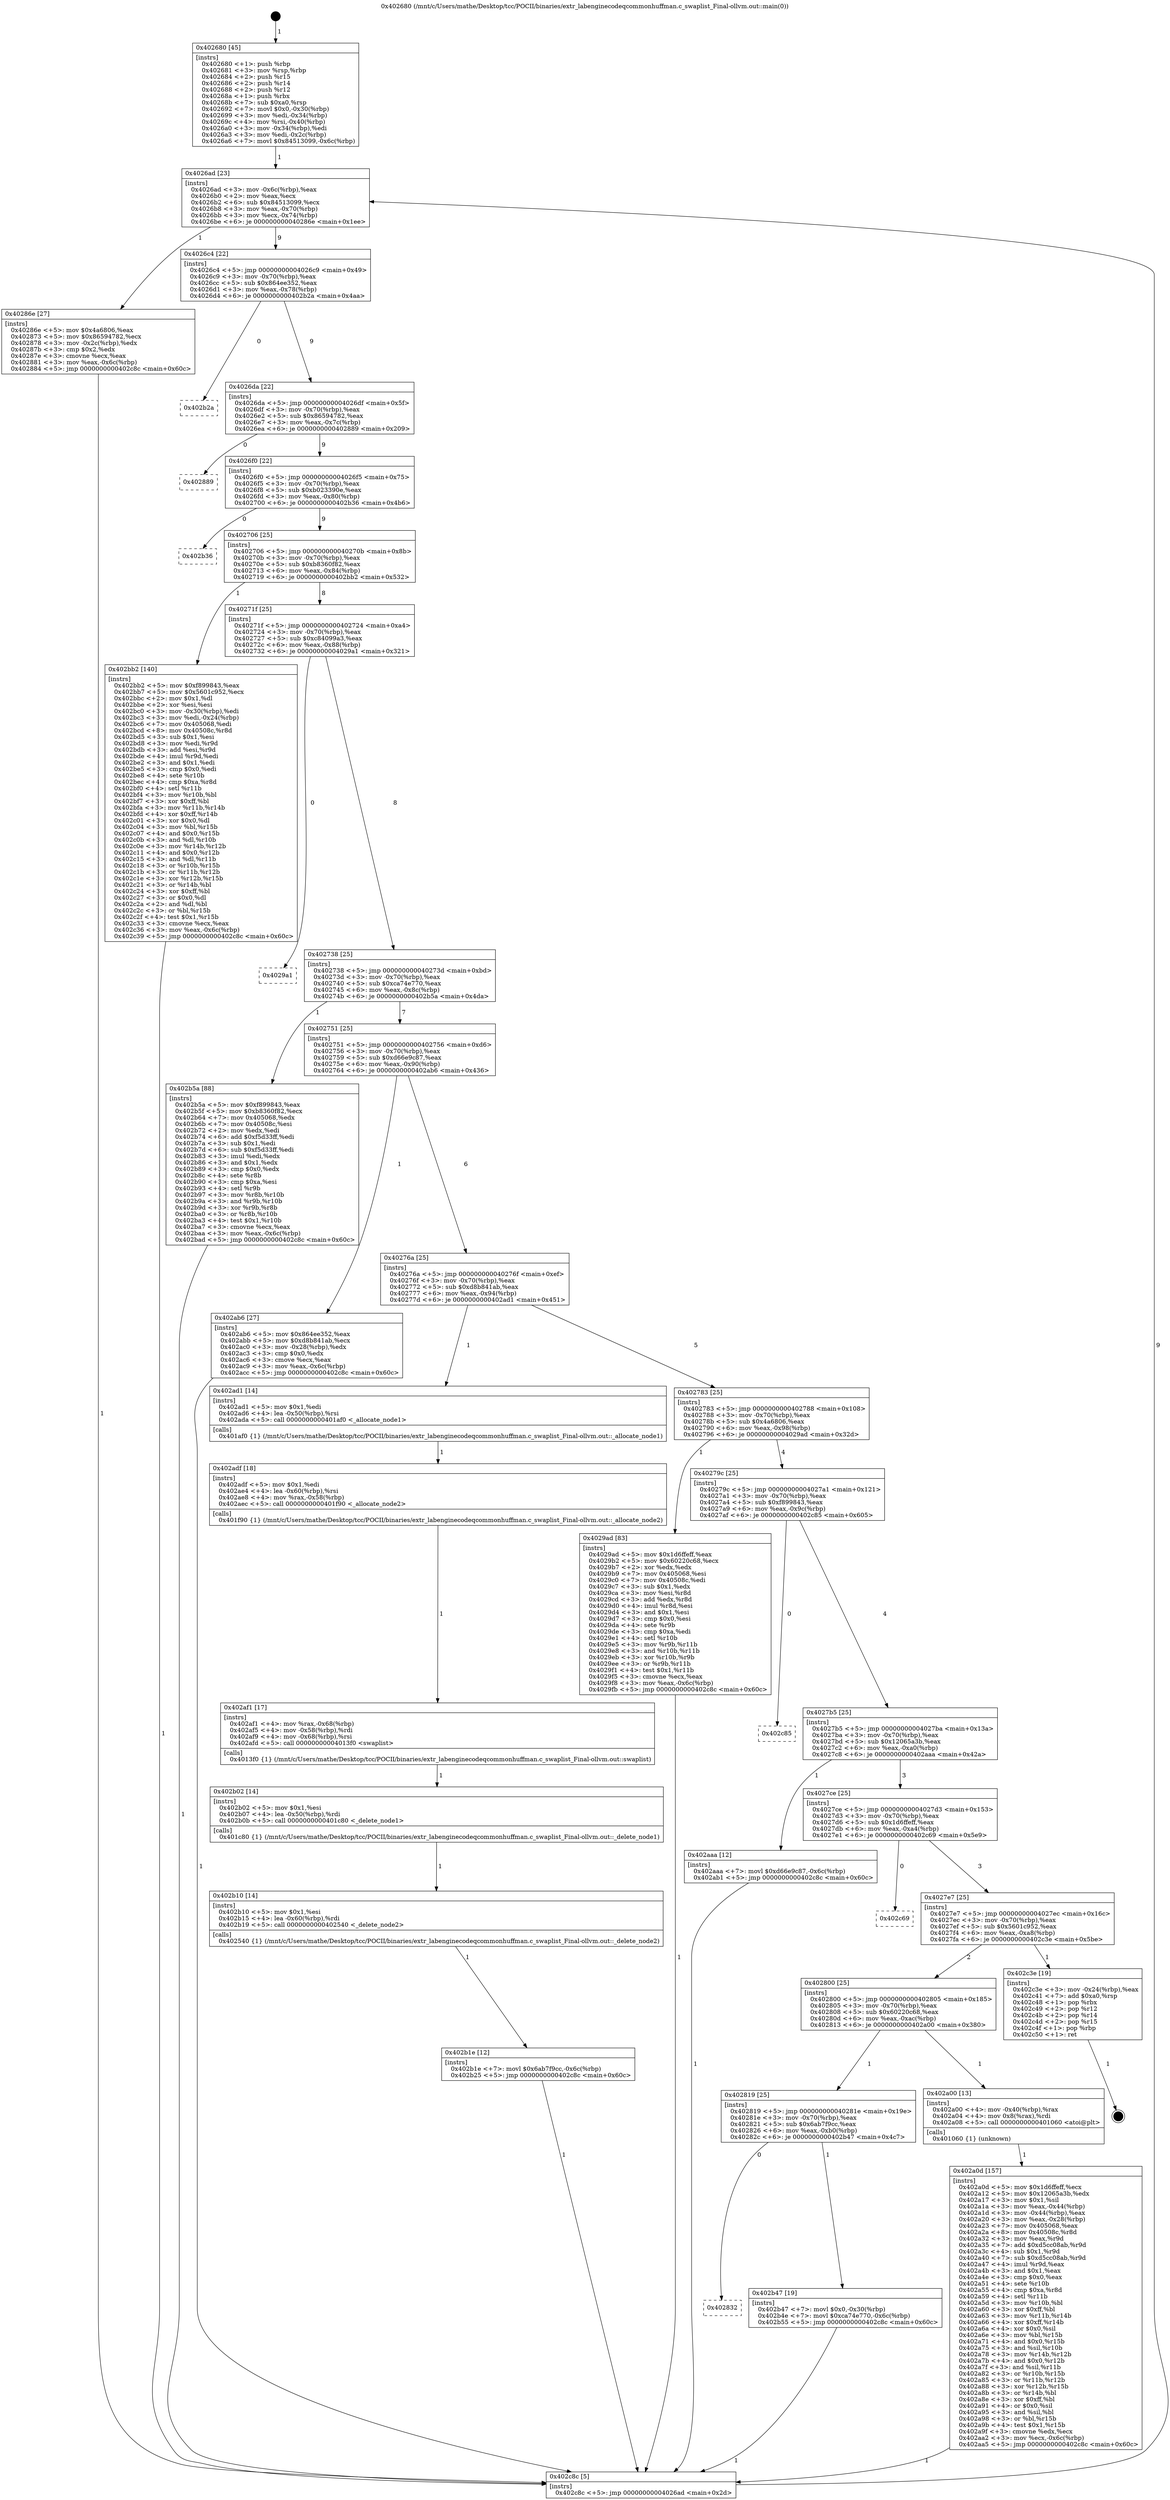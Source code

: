 digraph "0x402680" {
  label = "0x402680 (/mnt/c/Users/mathe/Desktop/tcc/POCII/binaries/extr_labenginecodeqcommonhuffman.c_swaplist_Final-ollvm.out::main(0))"
  labelloc = "t"
  node[shape=record]

  Entry [label="",width=0.3,height=0.3,shape=circle,fillcolor=black,style=filled]
  "0x4026ad" [label="{
     0x4026ad [23]\l
     | [instrs]\l
     &nbsp;&nbsp;0x4026ad \<+3\>: mov -0x6c(%rbp),%eax\l
     &nbsp;&nbsp;0x4026b0 \<+2\>: mov %eax,%ecx\l
     &nbsp;&nbsp;0x4026b2 \<+6\>: sub $0x84513099,%ecx\l
     &nbsp;&nbsp;0x4026b8 \<+3\>: mov %eax,-0x70(%rbp)\l
     &nbsp;&nbsp;0x4026bb \<+3\>: mov %ecx,-0x74(%rbp)\l
     &nbsp;&nbsp;0x4026be \<+6\>: je 000000000040286e \<main+0x1ee\>\l
  }"]
  "0x40286e" [label="{
     0x40286e [27]\l
     | [instrs]\l
     &nbsp;&nbsp;0x40286e \<+5\>: mov $0x4a6806,%eax\l
     &nbsp;&nbsp;0x402873 \<+5\>: mov $0x86594782,%ecx\l
     &nbsp;&nbsp;0x402878 \<+3\>: mov -0x2c(%rbp),%edx\l
     &nbsp;&nbsp;0x40287b \<+3\>: cmp $0x2,%edx\l
     &nbsp;&nbsp;0x40287e \<+3\>: cmovne %ecx,%eax\l
     &nbsp;&nbsp;0x402881 \<+3\>: mov %eax,-0x6c(%rbp)\l
     &nbsp;&nbsp;0x402884 \<+5\>: jmp 0000000000402c8c \<main+0x60c\>\l
  }"]
  "0x4026c4" [label="{
     0x4026c4 [22]\l
     | [instrs]\l
     &nbsp;&nbsp;0x4026c4 \<+5\>: jmp 00000000004026c9 \<main+0x49\>\l
     &nbsp;&nbsp;0x4026c9 \<+3\>: mov -0x70(%rbp),%eax\l
     &nbsp;&nbsp;0x4026cc \<+5\>: sub $0x864ee352,%eax\l
     &nbsp;&nbsp;0x4026d1 \<+3\>: mov %eax,-0x78(%rbp)\l
     &nbsp;&nbsp;0x4026d4 \<+6\>: je 0000000000402b2a \<main+0x4aa\>\l
  }"]
  "0x402c8c" [label="{
     0x402c8c [5]\l
     | [instrs]\l
     &nbsp;&nbsp;0x402c8c \<+5\>: jmp 00000000004026ad \<main+0x2d\>\l
  }"]
  "0x402680" [label="{
     0x402680 [45]\l
     | [instrs]\l
     &nbsp;&nbsp;0x402680 \<+1\>: push %rbp\l
     &nbsp;&nbsp;0x402681 \<+3\>: mov %rsp,%rbp\l
     &nbsp;&nbsp;0x402684 \<+2\>: push %r15\l
     &nbsp;&nbsp;0x402686 \<+2\>: push %r14\l
     &nbsp;&nbsp;0x402688 \<+2\>: push %r12\l
     &nbsp;&nbsp;0x40268a \<+1\>: push %rbx\l
     &nbsp;&nbsp;0x40268b \<+7\>: sub $0xa0,%rsp\l
     &nbsp;&nbsp;0x402692 \<+7\>: movl $0x0,-0x30(%rbp)\l
     &nbsp;&nbsp;0x402699 \<+3\>: mov %edi,-0x34(%rbp)\l
     &nbsp;&nbsp;0x40269c \<+4\>: mov %rsi,-0x40(%rbp)\l
     &nbsp;&nbsp;0x4026a0 \<+3\>: mov -0x34(%rbp),%edi\l
     &nbsp;&nbsp;0x4026a3 \<+3\>: mov %edi,-0x2c(%rbp)\l
     &nbsp;&nbsp;0x4026a6 \<+7\>: movl $0x84513099,-0x6c(%rbp)\l
  }"]
  Exit [label="",width=0.3,height=0.3,shape=circle,fillcolor=black,style=filled,peripheries=2]
  "0x402b2a" [label="{
     0x402b2a\l
  }", style=dashed]
  "0x4026da" [label="{
     0x4026da [22]\l
     | [instrs]\l
     &nbsp;&nbsp;0x4026da \<+5\>: jmp 00000000004026df \<main+0x5f\>\l
     &nbsp;&nbsp;0x4026df \<+3\>: mov -0x70(%rbp),%eax\l
     &nbsp;&nbsp;0x4026e2 \<+5\>: sub $0x86594782,%eax\l
     &nbsp;&nbsp;0x4026e7 \<+3\>: mov %eax,-0x7c(%rbp)\l
     &nbsp;&nbsp;0x4026ea \<+6\>: je 0000000000402889 \<main+0x209\>\l
  }"]
  "0x402832" [label="{
     0x402832\l
  }", style=dashed]
  "0x402889" [label="{
     0x402889\l
  }", style=dashed]
  "0x4026f0" [label="{
     0x4026f0 [22]\l
     | [instrs]\l
     &nbsp;&nbsp;0x4026f0 \<+5\>: jmp 00000000004026f5 \<main+0x75\>\l
     &nbsp;&nbsp;0x4026f5 \<+3\>: mov -0x70(%rbp),%eax\l
     &nbsp;&nbsp;0x4026f8 \<+5\>: sub $0xb023390e,%eax\l
     &nbsp;&nbsp;0x4026fd \<+3\>: mov %eax,-0x80(%rbp)\l
     &nbsp;&nbsp;0x402700 \<+6\>: je 0000000000402b36 \<main+0x4b6\>\l
  }"]
  "0x402b47" [label="{
     0x402b47 [19]\l
     | [instrs]\l
     &nbsp;&nbsp;0x402b47 \<+7\>: movl $0x0,-0x30(%rbp)\l
     &nbsp;&nbsp;0x402b4e \<+7\>: movl $0xca74e770,-0x6c(%rbp)\l
     &nbsp;&nbsp;0x402b55 \<+5\>: jmp 0000000000402c8c \<main+0x60c\>\l
  }"]
  "0x402b36" [label="{
     0x402b36\l
  }", style=dashed]
  "0x402706" [label="{
     0x402706 [25]\l
     | [instrs]\l
     &nbsp;&nbsp;0x402706 \<+5\>: jmp 000000000040270b \<main+0x8b\>\l
     &nbsp;&nbsp;0x40270b \<+3\>: mov -0x70(%rbp),%eax\l
     &nbsp;&nbsp;0x40270e \<+5\>: sub $0xb8360f82,%eax\l
     &nbsp;&nbsp;0x402713 \<+6\>: mov %eax,-0x84(%rbp)\l
     &nbsp;&nbsp;0x402719 \<+6\>: je 0000000000402bb2 \<main+0x532\>\l
  }"]
  "0x402b1e" [label="{
     0x402b1e [12]\l
     | [instrs]\l
     &nbsp;&nbsp;0x402b1e \<+7\>: movl $0x6ab7f9cc,-0x6c(%rbp)\l
     &nbsp;&nbsp;0x402b25 \<+5\>: jmp 0000000000402c8c \<main+0x60c\>\l
  }"]
  "0x402bb2" [label="{
     0x402bb2 [140]\l
     | [instrs]\l
     &nbsp;&nbsp;0x402bb2 \<+5\>: mov $0xf899843,%eax\l
     &nbsp;&nbsp;0x402bb7 \<+5\>: mov $0x5601c952,%ecx\l
     &nbsp;&nbsp;0x402bbc \<+2\>: mov $0x1,%dl\l
     &nbsp;&nbsp;0x402bbe \<+2\>: xor %esi,%esi\l
     &nbsp;&nbsp;0x402bc0 \<+3\>: mov -0x30(%rbp),%edi\l
     &nbsp;&nbsp;0x402bc3 \<+3\>: mov %edi,-0x24(%rbp)\l
     &nbsp;&nbsp;0x402bc6 \<+7\>: mov 0x405068,%edi\l
     &nbsp;&nbsp;0x402bcd \<+8\>: mov 0x40508c,%r8d\l
     &nbsp;&nbsp;0x402bd5 \<+3\>: sub $0x1,%esi\l
     &nbsp;&nbsp;0x402bd8 \<+3\>: mov %edi,%r9d\l
     &nbsp;&nbsp;0x402bdb \<+3\>: add %esi,%r9d\l
     &nbsp;&nbsp;0x402bde \<+4\>: imul %r9d,%edi\l
     &nbsp;&nbsp;0x402be2 \<+3\>: and $0x1,%edi\l
     &nbsp;&nbsp;0x402be5 \<+3\>: cmp $0x0,%edi\l
     &nbsp;&nbsp;0x402be8 \<+4\>: sete %r10b\l
     &nbsp;&nbsp;0x402bec \<+4\>: cmp $0xa,%r8d\l
     &nbsp;&nbsp;0x402bf0 \<+4\>: setl %r11b\l
     &nbsp;&nbsp;0x402bf4 \<+3\>: mov %r10b,%bl\l
     &nbsp;&nbsp;0x402bf7 \<+3\>: xor $0xff,%bl\l
     &nbsp;&nbsp;0x402bfa \<+3\>: mov %r11b,%r14b\l
     &nbsp;&nbsp;0x402bfd \<+4\>: xor $0xff,%r14b\l
     &nbsp;&nbsp;0x402c01 \<+3\>: xor $0x0,%dl\l
     &nbsp;&nbsp;0x402c04 \<+3\>: mov %bl,%r15b\l
     &nbsp;&nbsp;0x402c07 \<+4\>: and $0x0,%r15b\l
     &nbsp;&nbsp;0x402c0b \<+3\>: and %dl,%r10b\l
     &nbsp;&nbsp;0x402c0e \<+3\>: mov %r14b,%r12b\l
     &nbsp;&nbsp;0x402c11 \<+4\>: and $0x0,%r12b\l
     &nbsp;&nbsp;0x402c15 \<+3\>: and %dl,%r11b\l
     &nbsp;&nbsp;0x402c18 \<+3\>: or %r10b,%r15b\l
     &nbsp;&nbsp;0x402c1b \<+3\>: or %r11b,%r12b\l
     &nbsp;&nbsp;0x402c1e \<+3\>: xor %r12b,%r15b\l
     &nbsp;&nbsp;0x402c21 \<+3\>: or %r14b,%bl\l
     &nbsp;&nbsp;0x402c24 \<+3\>: xor $0xff,%bl\l
     &nbsp;&nbsp;0x402c27 \<+3\>: or $0x0,%dl\l
     &nbsp;&nbsp;0x402c2a \<+2\>: and %dl,%bl\l
     &nbsp;&nbsp;0x402c2c \<+3\>: or %bl,%r15b\l
     &nbsp;&nbsp;0x402c2f \<+4\>: test $0x1,%r15b\l
     &nbsp;&nbsp;0x402c33 \<+3\>: cmovne %ecx,%eax\l
     &nbsp;&nbsp;0x402c36 \<+3\>: mov %eax,-0x6c(%rbp)\l
     &nbsp;&nbsp;0x402c39 \<+5\>: jmp 0000000000402c8c \<main+0x60c\>\l
  }"]
  "0x40271f" [label="{
     0x40271f [25]\l
     | [instrs]\l
     &nbsp;&nbsp;0x40271f \<+5\>: jmp 0000000000402724 \<main+0xa4\>\l
     &nbsp;&nbsp;0x402724 \<+3\>: mov -0x70(%rbp),%eax\l
     &nbsp;&nbsp;0x402727 \<+5\>: sub $0xc84099a3,%eax\l
     &nbsp;&nbsp;0x40272c \<+6\>: mov %eax,-0x88(%rbp)\l
     &nbsp;&nbsp;0x402732 \<+6\>: je 00000000004029a1 \<main+0x321\>\l
  }"]
  "0x402b10" [label="{
     0x402b10 [14]\l
     | [instrs]\l
     &nbsp;&nbsp;0x402b10 \<+5\>: mov $0x1,%esi\l
     &nbsp;&nbsp;0x402b15 \<+4\>: lea -0x60(%rbp),%rdi\l
     &nbsp;&nbsp;0x402b19 \<+5\>: call 0000000000402540 \<_delete_node2\>\l
     | [calls]\l
     &nbsp;&nbsp;0x402540 \{1\} (/mnt/c/Users/mathe/Desktop/tcc/POCII/binaries/extr_labenginecodeqcommonhuffman.c_swaplist_Final-ollvm.out::_delete_node2)\l
  }"]
  "0x4029a1" [label="{
     0x4029a1\l
  }", style=dashed]
  "0x402738" [label="{
     0x402738 [25]\l
     | [instrs]\l
     &nbsp;&nbsp;0x402738 \<+5\>: jmp 000000000040273d \<main+0xbd\>\l
     &nbsp;&nbsp;0x40273d \<+3\>: mov -0x70(%rbp),%eax\l
     &nbsp;&nbsp;0x402740 \<+5\>: sub $0xca74e770,%eax\l
     &nbsp;&nbsp;0x402745 \<+6\>: mov %eax,-0x8c(%rbp)\l
     &nbsp;&nbsp;0x40274b \<+6\>: je 0000000000402b5a \<main+0x4da\>\l
  }"]
  "0x402b02" [label="{
     0x402b02 [14]\l
     | [instrs]\l
     &nbsp;&nbsp;0x402b02 \<+5\>: mov $0x1,%esi\l
     &nbsp;&nbsp;0x402b07 \<+4\>: lea -0x50(%rbp),%rdi\l
     &nbsp;&nbsp;0x402b0b \<+5\>: call 0000000000401c80 \<_delete_node1\>\l
     | [calls]\l
     &nbsp;&nbsp;0x401c80 \{1\} (/mnt/c/Users/mathe/Desktop/tcc/POCII/binaries/extr_labenginecodeqcommonhuffman.c_swaplist_Final-ollvm.out::_delete_node1)\l
  }"]
  "0x402b5a" [label="{
     0x402b5a [88]\l
     | [instrs]\l
     &nbsp;&nbsp;0x402b5a \<+5\>: mov $0xf899843,%eax\l
     &nbsp;&nbsp;0x402b5f \<+5\>: mov $0xb8360f82,%ecx\l
     &nbsp;&nbsp;0x402b64 \<+7\>: mov 0x405068,%edx\l
     &nbsp;&nbsp;0x402b6b \<+7\>: mov 0x40508c,%esi\l
     &nbsp;&nbsp;0x402b72 \<+2\>: mov %edx,%edi\l
     &nbsp;&nbsp;0x402b74 \<+6\>: add $0xf5d33ff,%edi\l
     &nbsp;&nbsp;0x402b7a \<+3\>: sub $0x1,%edi\l
     &nbsp;&nbsp;0x402b7d \<+6\>: sub $0xf5d33ff,%edi\l
     &nbsp;&nbsp;0x402b83 \<+3\>: imul %edi,%edx\l
     &nbsp;&nbsp;0x402b86 \<+3\>: and $0x1,%edx\l
     &nbsp;&nbsp;0x402b89 \<+3\>: cmp $0x0,%edx\l
     &nbsp;&nbsp;0x402b8c \<+4\>: sete %r8b\l
     &nbsp;&nbsp;0x402b90 \<+3\>: cmp $0xa,%esi\l
     &nbsp;&nbsp;0x402b93 \<+4\>: setl %r9b\l
     &nbsp;&nbsp;0x402b97 \<+3\>: mov %r8b,%r10b\l
     &nbsp;&nbsp;0x402b9a \<+3\>: and %r9b,%r10b\l
     &nbsp;&nbsp;0x402b9d \<+3\>: xor %r9b,%r8b\l
     &nbsp;&nbsp;0x402ba0 \<+3\>: or %r8b,%r10b\l
     &nbsp;&nbsp;0x402ba3 \<+4\>: test $0x1,%r10b\l
     &nbsp;&nbsp;0x402ba7 \<+3\>: cmovne %ecx,%eax\l
     &nbsp;&nbsp;0x402baa \<+3\>: mov %eax,-0x6c(%rbp)\l
     &nbsp;&nbsp;0x402bad \<+5\>: jmp 0000000000402c8c \<main+0x60c\>\l
  }"]
  "0x402751" [label="{
     0x402751 [25]\l
     | [instrs]\l
     &nbsp;&nbsp;0x402751 \<+5\>: jmp 0000000000402756 \<main+0xd6\>\l
     &nbsp;&nbsp;0x402756 \<+3\>: mov -0x70(%rbp),%eax\l
     &nbsp;&nbsp;0x402759 \<+5\>: sub $0xd66e9c87,%eax\l
     &nbsp;&nbsp;0x40275e \<+6\>: mov %eax,-0x90(%rbp)\l
     &nbsp;&nbsp;0x402764 \<+6\>: je 0000000000402ab6 \<main+0x436\>\l
  }"]
  "0x402af1" [label="{
     0x402af1 [17]\l
     | [instrs]\l
     &nbsp;&nbsp;0x402af1 \<+4\>: mov %rax,-0x68(%rbp)\l
     &nbsp;&nbsp;0x402af5 \<+4\>: mov -0x58(%rbp),%rdi\l
     &nbsp;&nbsp;0x402af9 \<+4\>: mov -0x68(%rbp),%rsi\l
     &nbsp;&nbsp;0x402afd \<+5\>: call 00000000004013f0 \<swaplist\>\l
     | [calls]\l
     &nbsp;&nbsp;0x4013f0 \{1\} (/mnt/c/Users/mathe/Desktop/tcc/POCII/binaries/extr_labenginecodeqcommonhuffman.c_swaplist_Final-ollvm.out::swaplist)\l
  }"]
  "0x402ab6" [label="{
     0x402ab6 [27]\l
     | [instrs]\l
     &nbsp;&nbsp;0x402ab6 \<+5\>: mov $0x864ee352,%eax\l
     &nbsp;&nbsp;0x402abb \<+5\>: mov $0xd8b841ab,%ecx\l
     &nbsp;&nbsp;0x402ac0 \<+3\>: mov -0x28(%rbp),%edx\l
     &nbsp;&nbsp;0x402ac3 \<+3\>: cmp $0x0,%edx\l
     &nbsp;&nbsp;0x402ac6 \<+3\>: cmove %ecx,%eax\l
     &nbsp;&nbsp;0x402ac9 \<+3\>: mov %eax,-0x6c(%rbp)\l
     &nbsp;&nbsp;0x402acc \<+5\>: jmp 0000000000402c8c \<main+0x60c\>\l
  }"]
  "0x40276a" [label="{
     0x40276a [25]\l
     | [instrs]\l
     &nbsp;&nbsp;0x40276a \<+5\>: jmp 000000000040276f \<main+0xef\>\l
     &nbsp;&nbsp;0x40276f \<+3\>: mov -0x70(%rbp),%eax\l
     &nbsp;&nbsp;0x402772 \<+5\>: sub $0xd8b841ab,%eax\l
     &nbsp;&nbsp;0x402777 \<+6\>: mov %eax,-0x94(%rbp)\l
     &nbsp;&nbsp;0x40277d \<+6\>: je 0000000000402ad1 \<main+0x451\>\l
  }"]
  "0x402adf" [label="{
     0x402adf [18]\l
     | [instrs]\l
     &nbsp;&nbsp;0x402adf \<+5\>: mov $0x1,%edi\l
     &nbsp;&nbsp;0x402ae4 \<+4\>: lea -0x60(%rbp),%rsi\l
     &nbsp;&nbsp;0x402ae8 \<+4\>: mov %rax,-0x58(%rbp)\l
     &nbsp;&nbsp;0x402aec \<+5\>: call 0000000000401f90 \<_allocate_node2\>\l
     | [calls]\l
     &nbsp;&nbsp;0x401f90 \{1\} (/mnt/c/Users/mathe/Desktop/tcc/POCII/binaries/extr_labenginecodeqcommonhuffman.c_swaplist_Final-ollvm.out::_allocate_node2)\l
  }"]
  "0x402ad1" [label="{
     0x402ad1 [14]\l
     | [instrs]\l
     &nbsp;&nbsp;0x402ad1 \<+5\>: mov $0x1,%edi\l
     &nbsp;&nbsp;0x402ad6 \<+4\>: lea -0x50(%rbp),%rsi\l
     &nbsp;&nbsp;0x402ada \<+5\>: call 0000000000401af0 \<_allocate_node1\>\l
     | [calls]\l
     &nbsp;&nbsp;0x401af0 \{1\} (/mnt/c/Users/mathe/Desktop/tcc/POCII/binaries/extr_labenginecodeqcommonhuffman.c_swaplist_Final-ollvm.out::_allocate_node1)\l
  }"]
  "0x402783" [label="{
     0x402783 [25]\l
     | [instrs]\l
     &nbsp;&nbsp;0x402783 \<+5\>: jmp 0000000000402788 \<main+0x108\>\l
     &nbsp;&nbsp;0x402788 \<+3\>: mov -0x70(%rbp),%eax\l
     &nbsp;&nbsp;0x40278b \<+5\>: sub $0x4a6806,%eax\l
     &nbsp;&nbsp;0x402790 \<+6\>: mov %eax,-0x98(%rbp)\l
     &nbsp;&nbsp;0x402796 \<+6\>: je 00000000004029ad \<main+0x32d\>\l
  }"]
  "0x402a0d" [label="{
     0x402a0d [157]\l
     | [instrs]\l
     &nbsp;&nbsp;0x402a0d \<+5\>: mov $0x1d6ffeff,%ecx\l
     &nbsp;&nbsp;0x402a12 \<+5\>: mov $0x12065a3b,%edx\l
     &nbsp;&nbsp;0x402a17 \<+3\>: mov $0x1,%sil\l
     &nbsp;&nbsp;0x402a1a \<+3\>: mov %eax,-0x44(%rbp)\l
     &nbsp;&nbsp;0x402a1d \<+3\>: mov -0x44(%rbp),%eax\l
     &nbsp;&nbsp;0x402a20 \<+3\>: mov %eax,-0x28(%rbp)\l
     &nbsp;&nbsp;0x402a23 \<+7\>: mov 0x405068,%eax\l
     &nbsp;&nbsp;0x402a2a \<+8\>: mov 0x40508c,%r8d\l
     &nbsp;&nbsp;0x402a32 \<+3\>: mov %eax,%r9d\l
     &nbsp;&nbsp;0x402a35 \<+7\>: add $0xd5cc08ab,%r9d\l
     &nbsp;&nbsp;0x402a3c \<+4\>: sub $0x1,%r9d\l
     &nbsp;&nbsp;0x402a40 \<+7\>: sub $0xd5cc08ab,%r9d\l
     &nbsp;&nbsp;0x402a47 \<+4\>: imul %r9d,%eax\l
     &nbsp;&nbsp;0x402a4b \<+3\>: and $0x1,%eax\l
     &nbsp;&nbsp;0x402a4e \<+3\>: cmp $0x0,%eax\l
     &nbsp;&nbsp;0x402a51 \<+4\>: sete %r10b\l
     &nbsp;&nbsp;0x402a55 \<+4\>: cmp $0xa,%r8d\l
     &nbsp;&nbsp;0x402a59 \<+4\>: setl %r11b\l
     &nbsp;&nbsp;0x402a5d \<+3\>: mov %r10b,%bl\l
     &nbsp;&nbsp;0x402a60 \<+3\>: xor $0xff,%bl\l
     &nbsp;&nbsp;0x402a63 \<+3\>: mov %r11b,%r14b\l
     &nbsp;&nbsp;0x402a66 \<+4\>: xor $0xff,%r14b\l
     &nbsp;&nbsp;0x402a6a \<+4\>: xor $0x0,%sil\l
     &nbsp;&nbsp;0x402a6e \<+3\>: mov %bl,%r15b\l
     &nbsp;&nbsp;0x402a71 \<+4\>: and $0x0,%r15b\l
     &nbsp;&nbsp;0x402a75 \<+3\>: and %sil,%r10b\l
     &nbsp;&nbsp;0x402a78 \<+3\>: mov %r14b,%r12b\l
     &nbsp;&nbsp;0x402a7b \<+4\>: and $0x0,%r12b\l
     &nbsp;&nbsp;0x402a7f \<+3\>: and %sil,%r11b\l
     &nbsp;&nbsp;0x402a82 \<+3\>: or %r10b,%r15b\l
     &nbsp;&nbsp;0x402a85 \<+3\>: or %r11b,%r12b\l
     &nbsp;&nbsp;0x402a88 \<+3\>: xor %r12b,%r15b\l
     &nbsp;&nbsp;0x402a8b \<+3\>: or %r14b,%bl\l
     &nbsp;&nbsp;0x402a8e \<+3\>: xor $0xff,%bl\l
     &nbsp;&nbsp;0x402a91 \<+4\>: or $0x0,%sil\l
     &nbsp;&nbsp;0x402a95 \<+3\>: and %sil,%bl\l
     &nbsp;&nbsp;0x402a98 \<+3\>: or %bl,%r15b\l
     &nbsp;&nbsp;0x402a9b \<+4\>: test $0x1,%r15b\l
     &nbsp;&nbsp;0x402a9f \<+3\>: cmovne %edx,%ecx\l
     &nbsp;&nbsp;0x402aa2 \<+3\>: mov %ecx,-0x6c(%rbp)\l
     &nbsp;&nbsp;0x402aa5 \<+5\>: jmp 0000000000402c8c \<main+0x60c\>\l
  }"]
  "0x4029ad" [label="{
     0x4029ad [83]\l
     | [instrs]\l
     &nbsp;&nbsp;0x4029ad \<+5\>: mov $0x1d6ffeff,%eax\l
     &nbsp;&nbsp;0x4029b2 \<+5\>: mov $0x60220c68,%ecx\l
     &nbsp;&nbsp;0x4029b7 \<+2\>: xor %edx,%edx\l
     &nbsp;&nbsp;0x4029b9 \<+7\>: mov 0x405068,%esi\l
     &nbsp;&nbsp;0x4029c0 \<+7\>: mov 0x40508c,%edi\l
     &nbsp;&nbsp;0x4029c7 \<+3\>: sub $0x1,%edx\l
     &nbsp;&nbsp;0x4029ca \<+3\>: mov %esi,%r8d\l
     &nbsp;&nbsp;0x4029cd \<+3\>: add %edx,%r8d\l
     &nbsp;&nbsp;0x4029d0 \<+4\>: imul %r8d,%esi\l
     &nbsp;&nbsp;0x4029d4 \<+3\>: and $0x1,%esi\l
     &nbsp;&nbsp;0x4029d7 \<+3\>: cmp $0x0,%esi\l
     &nbsp;&nbsp;0x4029da \<+4\>: sete %r9b\l
     &nbsp;&nbsp;0x4029de \<+3\>: cmp $0xa,%edi\l
     &nbsp;&nbsp;0x4029e1 \<+4\>: setl %r10b\l
     &nbsp;&nbsp;0x4029e5 \<+3\>: mov %r9b,%r11b\l
     &nbsp;&nbsp;0x4029e8 \<+3\>: and %r10b,%r11b\l
     &nbsp;&nbsp;0x4029eb \<+3\>: xor %r10b,%r9b\l
     &nbsp;&nbsp;0x4029ee \<+3\>: or %r9b,%r11b\l
     &nbsp;&nbsp;0x4029f1 \<+4\>: test $0x1,%r11b\l
     &nbsp;&nbsp;0x4029f5 \<+3\>: cmovne %ecx,%eax\l
     &nbsp;&nbsp;0x4029f8 \<+3\>: mov %eax,-0x6c(%rbp)\l
     &nbsp;&nbsp;0x4029fb \<+5\>: jmp 0000000000402c8c \<main+0x60c\>\l
  }"]
  "0x40279c" [label="{
     0x40279c [25]\l
     | [instrs]\l
     &nbsp;&nbsp;0x40279c \<+5\>: jmp 00000000004027a1 \<main+0x121\>\l
     &nbsp;&nbsp;0x4027a1 \<+3\>: mov -0x70(%rbp),%eax\l
     &nbsp;&nbsp;0x4027a4 \<+5\>: sub $0xf899843,%eax\l
     &nbsp;&nbsp;0x4027a9 \<+6\>: mov %eax,-0x9c(%rbp)\l
     &nbsp;&nbsp;0x4027af \<+6\>: je 0000000000402c85 \<main+0x605\>\l
  }"]
  "0x402819" [label="{
     0x402819 [25]\l
     | [instrs]\l
     &nbsp;&nbsp;0x402819 \<+5\>: jmp 000000000040281e \<main+0x19e\>\l
     &nbsp;&nbsp;0x40281e \<+3\>: mov -0x70(%rbp),%eax\l
     &nbsp;&nbsp;0x402821 \<+5\>: sub $0x6ab7f9cc,%eax\l
     &nbsp;&nbsp;0x402826 \<+6\>: mov %eax,-0xb0(%rbp)\l
     &nbsp;&nbsp;0x40282c \<+6\>: je 0000000000402b47 \<main+0x4c7\>\l
  }"]
  "0x402c85" [label="{
     0x402c85\l
  }", style=dashed]
  "0x4027b5" [label="{
     0x4027b5 [25]\l
     | [instrs]\l
     &nbsp;&nbsp;0x4027b5 \<+5\>: jmp 00000000004027ba \<main+0x13a\>\l
     &nbsp;&nbsp;0x4027ba \<+3\>: mov -0x70(%rbp),%eax\l
     &nbsp;&nbsp;0x4027bd \<+5\>: sub $0x12065a3b,%eax\l
     &nbsp;&nbsp;0x4027c2 \<+6\>: mov %eax,-0xa0(%rbp)\l
     &nbsp;&nbsp;0x4027c8 \<+6\>: je 0000000000402aaa \<main+0x42a\>\l
  }"]
  "0x402a00" [label="{
     0x402a00 [13]\l
     | [instrs]\l
     &nbsp;&nbsp;0x402a00 \<+4\>: mov -0x40(%rbp),%rax\l
     &nbsp;&nbsp;0x402a04 \<+4\>: mov 0x8(%rax),%rdi\l
     &nbsp;&nbsp;0x402a08 \<+5\>: call 0000000000401060 \<atoi@plt\>\l
     | [calls]\l
     &nbsp;&nbsp;0x401060 \{1\} (unknown)\l
  }"]
  "0x402aaa" [label="{
     0x402aaa [12]\l
     | [instrs]\l
     &nbsp;&nbsp;0x402aaa \<+7\>: movl $0xd66e9c87,-0x6c(%rbp)\l
     &nbsp;&nbsp;0x402ab1 \<+5\>: jmp 0000000000402c8c \<main+0x60c\>\l
  }"]
  "0x4027ce" [label="{
     0x4027ce [25]\l
     | [instrs]\l
     &nbsp;&nbsp;0x4027ce \<+5\>: jmp 00000000004027d3 \<main+0x153\>\l
     &nbsp;&nbsp;0x4027d3 \<+3\>: mov -0x70(%rbp),%eax\l
     &nbsp;&nbsp;0x4027d6 \<+5\>: sub $0x1d6ffeff,%eax\l
     &nbsp;&nbsp;0x4027db \<+6\>: mov %eax,-0xa4(%rbp)\l
     &nbsp;&nbsp;0x4027e1 \<+6\>: je 0000000000402c69 \<main+0x5e9\>\l
  }"]
  "0x402800" [label="{
     0x402800 [25]\l
     | [instrs]\l
     &nbsp;&nbsp;0x402800 \<+5\>: jmp 0000000000402805 \<main+0x185\>\l
     &nbsp;&nbsp;0x402805 \<+3\>: mov -0x70(%rbp),%eax\l
     &nbsp;&nbsp;0x402808 \<+5\>: sub $0x60220c68,%eax\l
     &nbsp;&nbsp;0x40280d \<+6\>: mov %eax,-0xac(%rbp)\l
     &nbsp;&nbsp;0x402813 \<+6\>: je 0000000000402a00 \<main+0x380\>\l
  }"]
  "0x402c69" [label="{
     0x402c69\l
  }", style=dashed]
  "0x4027e7" [label="{
     0x4027e7 [25]\l
     | [instrs]\l
     &nbsp;&nbsp;0x4027e7 \<+5\>: jmp 00000000004027ec \<main+0x16c\>\l
     &nbsp;&nbsp;0x4027ec \<+3\>: mov -0x70(%rbp),%eax\l
     &nbsp;&nbsp;0x4027ef \<+5\>: sub $0x5601c952,%eax\l
     &nbsp;&nbsp;0x4027f4 \<+6\>: mov %eax,-0xa8(%rbp)\l
     &nbsp;&nbsp;0x4027fa \<+6\>: je 0000000000402c3e \<main+0x5be\>\l
  }"]
  "0x402c3e" [label="{
     0x402c3e [19]\l
     | [instrs]\l
     &nbsp;&nbsp;0x402c3e \<+3\>: mov -0x24(%rbp),%eax\l
     &nbsp;&nbsp;0x402c41 \<+7\>: add $0xa0,%rsp\l
     &nbsp;&nbsp;0x402c48 \<+1\>: pop %rbx\l
     &nbsp;&nbsp;0x402c49 \<+2\>: pop %r12\l
     &nbsp;&nbsp;0x402c4b \<+2\>: pop %r14\l
     &nbsp;&nbsp;0x402c4d \<+2\>: pop %r15\l
     &nbsp;&nbsp;0x402c4f \<+1\>: pop %rbp\l
     &nbsp;&nbsp;0x402c50 \<+1\>: ret\l
  }"]
  Entry -> "0x402680" [label=" 1"]
  "0x4026ad" -> "0x40286e" [label=" 1"]
  "0x4026ad" -> "0x4026c4" [label=" 9"]
  "0x40286e" -> "0x402c8c" [label=" 1"]
  "0x402680" -> "0x4026ad" [label=" 1"]
  "0x402c8c" -> "0x4026ad" [label=" 9"]
  "0x402c3e" -> Exit [label=" 1"]
  "0x4026c4" -> "0x402b2a" [label=" 0"]
  "0x4026c4" -> "0x4026da" [label=" 9"]
  "0x402bb2" -> "0x402c8c" [label=" 1"]
  "0x4026da" -> "0x402889" [label=" 0"]
  "0x4026da" -> "0x4026f0" [label=" 9"]
  "0x402b5a" -> "0x402c8c" [label=" 1"]
  "0x4026f0" -> "0x402b36" [label=" 0"]
  "0x4026f0" -> "0x402706" [label=" 9"]
  "0x402b47" -> "0x402c8c" [label=" 1"]
  "0x402706" -> "0x402bb2" [label=" 1"]
  "0x402706" -> "0x40271f" [label=" 8"]
  "0x402819" -> "0x402b47" [label=" 1"]
  "0x40271f" -> "0x4029a1" [label=" 0"]
  "0x40271f" -> "0x402738" [label=" 8"]
  "0x402819" -> "0x402832" [label=" 0"]
  "0x402738" -> "0x402b5a" [label=" 1"]
  "0x402738" -> "0x402751" [label=" 7"]
  "0x402b1e" -> "0x402c8c" [label=" 1"]
  "0x402751" -> "0x402ab6" [label=" 1"]
  "0x402751" -> "0x40276a" [label=" 6"]
  "0x402b10" -> "0x402b1e" [label=" 1"]
  "0x40276a" -> "0x402ad1" [label=" 1"]
  "0x40276a" -> "0x402783" [label=" 5"]
  "0x402b02" -> "0x402b10" [label=" 1"]
  "0x402783" -> "0x4029ad" [label=" 1"]
  "0x402783" -> "0x40279c" [label=" 4"]
  "0x4029ad" -> "0x402c8c" [label=" 1"]
  "0x402af1" -> "0x402b02" [label=" 1"]
  "0x40279c" -> "0x402c85" [label=" 0"]
  "0x40279c" -> "0x4027b5" [label=" 4"]
  "0x402adf" -> "0x402af1" [label=" 1"]
  "0x4027b5" -> "0x402aaa" [label=" 1"]
  "0x4027b5" -> "0x4027ce" [label=" 3"]
  "0x402ad1" -> "0x402adf" [label=" 1"]
  "0x4027ce" -> "0x402c69" [label=" 0"]
  "0x4027ce" -> "0x4027e7" [label=" 3"]
  "0x402aaa" -> "0x402c8c" [label=" 1"]
  "0x4027e7" -> "0x402c3e" [label=" 1"]
  "0x4027e7" -> "0x402800" [label=" 2"]
  "0x402ab6" -> "0x402c8c" [label=" 1"]
  "0x402800" -> "0x402a00" [label=" 1"]
  "0x402800" -> "0x402819" [label=" 1"]
  "0x402a00" -> "0x402a0d" [label=" 1"]
  "0x402a0d" -> "0x402c8c" [label=" 1"]
}

